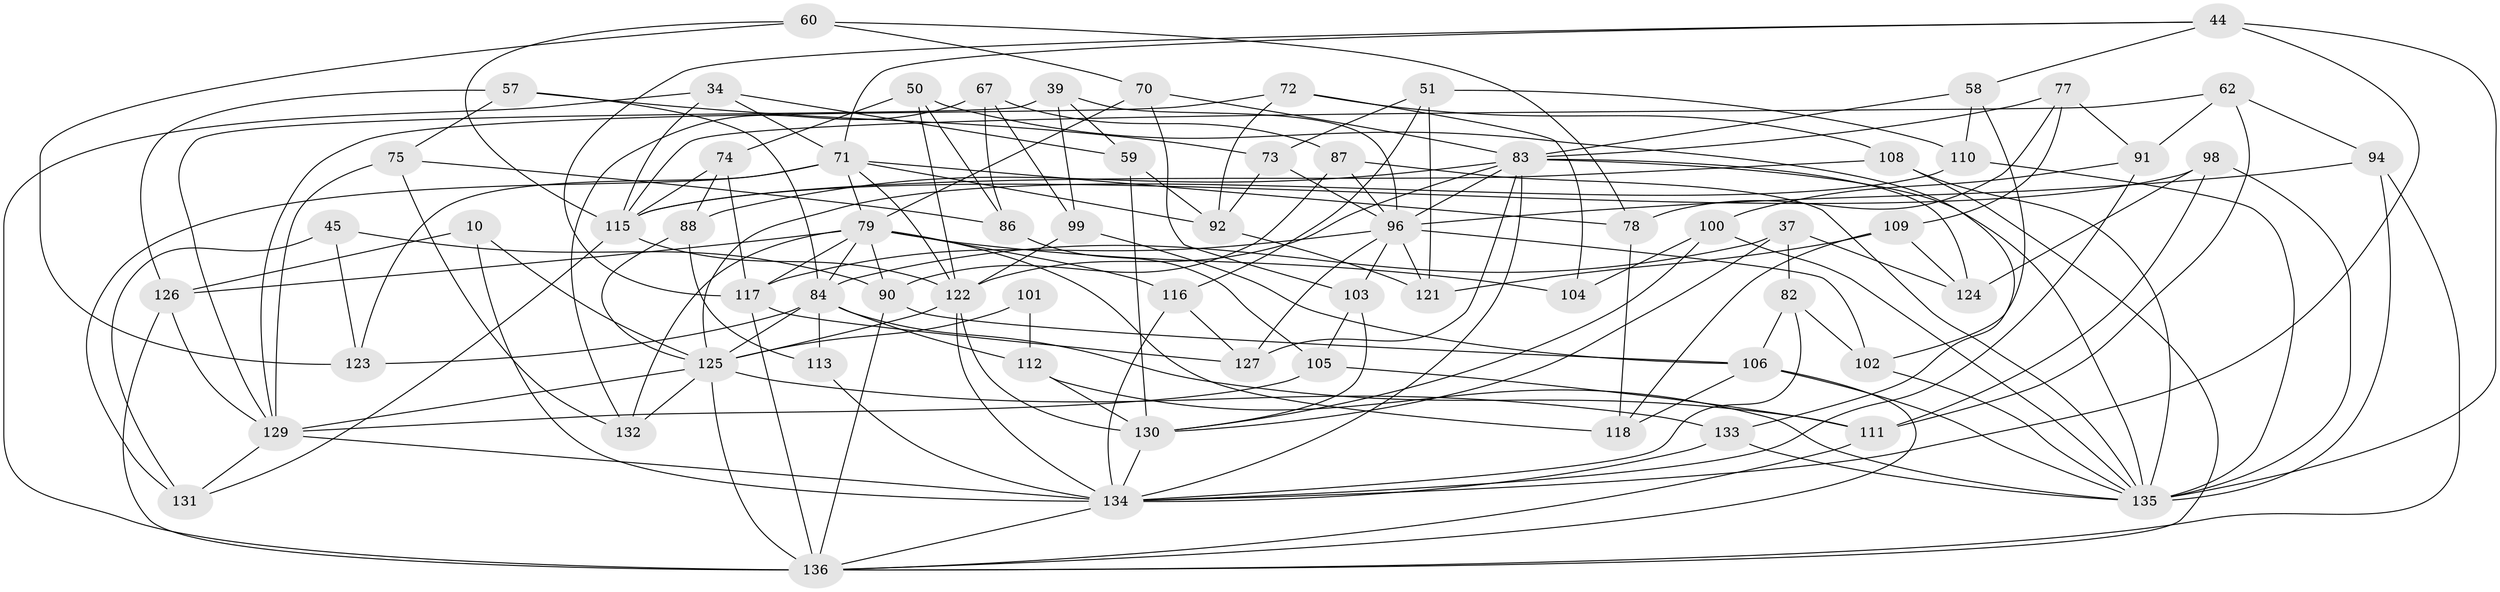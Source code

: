 // original degree distribution, {4: 1.0}
// Generated by graph-tools (version 1.1) at 2025/56/03/09/25 04:56:17]
// undirected, 68 vertices, 172 edges
graph export_dot {
graph [start="1"]
  node [color=gray90,style=filled];
  10;
  34;
  37;
  39;
  44 [super="+41"];
  45;
  50;
  51;
  57;
  58 [super="+46"];
  59;
  60;
  62;
  67;
  70;
  71 [super="+30+31"];
  72 [super="+2"];
  73;
  74 [super="+5+17"];
  75;
  77;
  78;
  79 [super="+64"];
  82;
  83 [super="+14+65+76+55"];
  84 [super="+49"];
  86;
  87;
  88 [super="+81"];
  90 [super="+20"];
  91;
  92 [super="+89"];
  94;
  96 [super="+15+25+33"];
  98;
  99;
  100;
  101;
  102;
  103;
  104;
  105;
  106 [super="+43"];
  108;
  109;
  110;
  111 [super="+27"];
  112 [super="+36"];
  113;
  115 [super="+12+66+52"];
  116;
  117 [super="+35+40"];
  118;
  121;
  122 [super="+21+119+93"];
  123;
  124;
  125 [super="+80+114"];
  126 [super="+63+85"];
  127;
  129 [super="+24+68"];
  130 [super="+32+54"];
  131 [super="+38"];
  132;
  133;
  134 [super="+128"];
  135 [super="+120"];
  136 [super="+22+97"];
  10 -- 134;
  10 -- 125;
  10 -- 126 [weight=2];
  34 -- 71;
  34 -- 59;
  34 -- 115;
  34 -- 136;
  37 -- 82;
  37 -- 124;
  37 -- 84;
  37 -- 130;
  39 -- 99;
  39 -- 59;
  39 -- 96;
  39 -- 129;
  44 -- 117;
  44 -- 71;
  44 -- 58 [weight=2];
  44 -- 134 [weight=2];
  44 -- 135 [weight=2];
  45 -- 131 [weight=2];
  45 -- 123;
  45 -- 90;
  50 -- 133;
  50 -- 86;
  50 -- 122;
  50 -- 74;
  51 -- 116;
  51 -- 121;
  51 -- 73;
  51 -- 110;
  57 -- 73;
  57 -- 75;
  57 -- 126;
  57 -- 84;
  58 -- 83 [weight=2];
  58 -- 110;
  58 -- 102;
  59 -- 130;
  59 -- 92;
  60 -- 70;
  60 -- 78;
  60 -- 123;
  60 -- 115;
  62 -- 91;
  62 -- 115;
  62 -- 111;
  62 -- 94;
  67 -- 132;
  67 -- 86;
  67 -- 99;
  67 -- 87;
  70 -- 103;
  70 -- 79;
  70 -- 83;
  71 -- 79;
  71 -- 122;
  71 -- 131;
  71 -- 123;
  71 -- 92;
  71 -- 78;
  72 -- 104 [weight=2];
  72 -- 108;
  72 -- 92 [weight=2];
  72 -- 129;
  73 -- 92;
  73 -- 96;
  74 -- 88 [weight=2];
  74 -- 117 [weight=2];
  74 -- 115 [weight=3];
  75 -- 132;
  75 -- 86;
  75 -- 129;
  77 -- 91;
  77 -- 78;
  77 -- 109;
  77 -- 83;
  78 -- 118;
  79 -- 118;
  79 -- 132;
  79 -- 104;
  79 -- 116;
  79 -- 117;
  79 -- 84;
  79 -- 90;
  79 -- 126 [weight=3];
  82 -- 102;
  82 -- 134;
  82 -- 106;
  83 -- 88;
  83 -- 96;
  83 -- 122;
  83 -- 134 [weight=2];
  83 -- 124;
  83 -- 127;
  83 -- 135 [weight=3];
  84 -- 111;
  84 -- 113;
  84 -- 112;
  84 -- 123;
  84 -- 125;
  86 -- 105;
  87 -- 90;
  87 -- 96;
  87 -- 135;
  88 -- 113 [weight=2];
  88 -- 125;
  90 -- 136;
  90 -- 106 [weight=2];
  91 -- 100;
  91 -- 134;
  92 -- 121;
  94 -- 136;
  94 -- 96;
  94 -- 135;
  96 -- 103;
  96 -- 117;
  96 -- 121;
  96 -- 102;
  96 -- 127;
  98 -- 124;
  98 -- 115;
  98 -- 111;
  98 -- 135;
  99 -- 122;
  99 -- 106;
  100 -- 104;
  100 -- 135;
  100 -- 130;
  101 -- 125 [weight=2];
  101 -- 112 [weight=2];
  102 -- 135;
  103 -- 105;
  103 -- 130;
  105 -- 129;
  105 -- 111;
  106 -- 118;
  106 -- 136;
  106 -- 135 [weight=2];
  108 -- 115;
  108 -- 136;
  108 -- 135;
  109 -- 118;
  109 -- 121;
  109 -- 124;
  110 -- 125;
  110 -- 135;
  111 -- 136 [weight=2];
  112 -- 130 [weight=2];
  112 -- 135;
  113 -- 134;
  115 -- 131 [weight=2];
  115 -- 122 [weight=2];
  116 -- 127;
  116 -- 134;
  117 -- 127;
  117 -- 136 [weight=4];
  122 -- 130;
  122 -- 125;
  122 -- 134 [weight=2];
  125 -- 136 [weight=2];
  125 -- 129;
  125 -- 132;
  125 -- 133;
  126 -- 136;
  126 -- 129;
  129 -- 131;
  129 -- 134;
  130 -- 134;
  133 -- 134;
  133 -- 135;
  134 -- 136 [weight=2];
}
